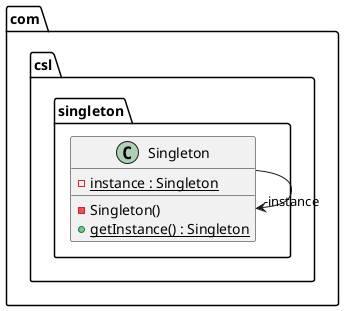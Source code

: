 @startuml
package com.csl.singleton {
    class Singleton {
        - {static} instance : Singleton
        - Singleton()
        + {static} getInstance() : Singleton
    }
}
Singleton --> "-instance" Singleton
@enduml